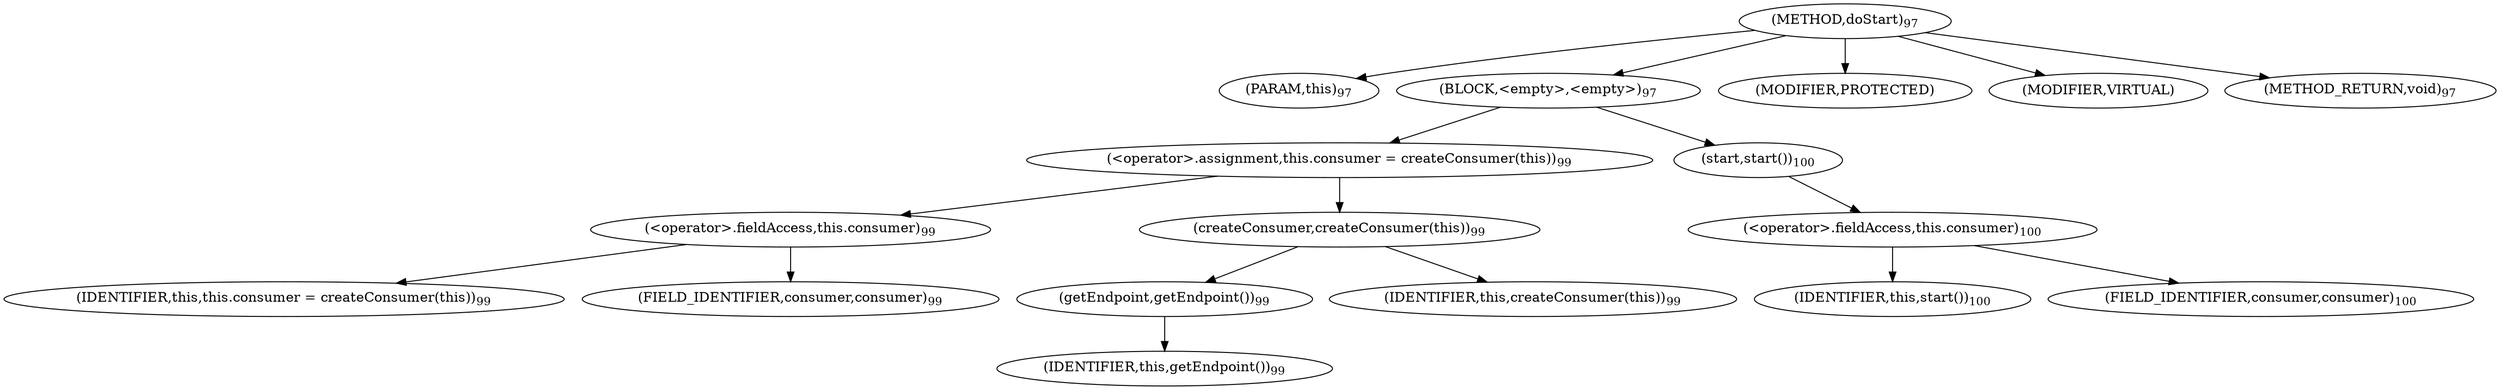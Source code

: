 digraph "doStart" {  
"190" [label = <(METHOD,doStart)<SUB>97</SUB>> ]
"21" [label = <(PARAM,this)<SUB>97</SUB>> ]
"191" [label = <(BLOCK,&lt;empty&gt;,&lt;empty&gt;)<SUB>97</SUB>> ]
"192" [label = <(&lt;operator&gt;.assignment,this.consumer = createConsumer(this))<SUB>99</SUB>> ]
"193" [label = <(&lt;operator&gt;.fieldAccess,this.consumer)<SUB>99</SUB>> ]
"194" [label = <(IDENTIFIER,this,this.consumer = createConsumer(this))<SUB>99</SUB>> ]
"195" [label = <(FIELD_IDENTIFIER,consumer,consumer)<SUB>99</SUB>> ]
"196" [label = <(createConsumer,createConsumer(this))<SUB>99</SUB>> ]
"197" [label = <(getEndpoint,getEndpoint())<SUB>99</SUB>> ]
"22" [label = <(IDENTIFIER,this,getEndpoint())<SUB>99</SUB>> ]
"20" [label = <(IDENTIFIER,this,createConsumer(this))<SUB>99</SUB>> ]
"198" [label = <(start,start())<SUB>100</SUB>> ]
"199" [label = <(&lt;operator&gt;.fieldAccess,this.consumer)<SUB>100</SUB>> ]
"200" [label = <(IDENTIFIER,this,start())<SUB>100</SUB>> ]
"201" [label = <(FIELD_IDENTIFIER,consumer,consumer)<SUB>100</SUB>> ]
"202" [label = <(MODIFIER,PROTECTED)> ]
"203" [label = <(MODIFIER,VIRTUAL)> ]
"204" [label = <(METHOD_RETURN,void)<SUB>97</SUB>> ]
  "190" -> "21" 
  "190" -> "191" 
  "190" -> "202" 
  "190" -> "203" 
  "190" -> "204" 
  "191" -> "192" 
  "191" -> "198" 
  "192" -> "193" 
  "192" -> "196" 
  "193" -> "194" 
  "193" -> "195" 
  "196" -> "197" 
  "196" -> "20" 
  "197" -> "22" 
  "198" -> "199" 
  "199" -> "200" 
  "199" -> "201" 
}

